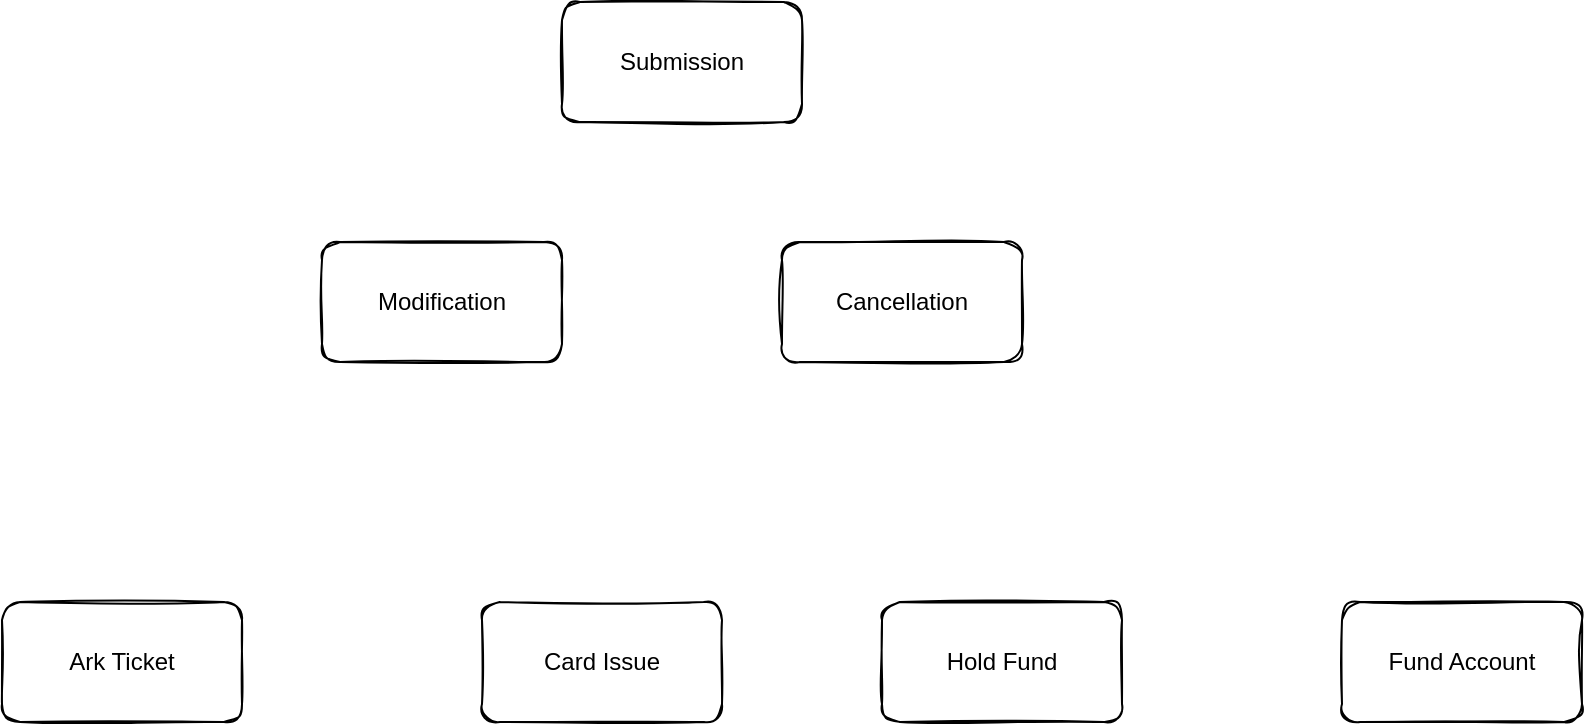 <mxfile version="20.2.4" type="github" pages="3">
  <diagram id="u8Yng3PtaQs-9w0VIbBT" name="第 1 页">
    <mxGraphModel dx="2249" dy="762" grid="1" gridSize="10" guides="1" tooltips="1" connect="1" arrows="1" fold="1" page="1" pageScale="1" pageWidth="827" pageHeight="1169" math="0" shadow="0">
      <root>
        <mxCell id="0" />
        <mxCell id="1" parent="0" />
        <mxCell id="WqMdf7LKfBqwIOFi1pSn-1" value="Submission" style="rounded=1;whiteSpace=wrap;html=1;sketch=1;" parent="1" vertex="1">
          <mxGeometry x="150" y="160" width="120" height="60" as="geometry" />
        </mxCell>
        <mxCell id="WqMdf7LKfBqwIOFi1pSn-2" value="Modification" style="rounded=1;whiteSpace=wrap;html=1;sketch=1;" parent="1" vertex="1">
          <mxGeometry x="30" y="280" width="120" height="60" as="geometry" />
        </mxCell>
        <mxCell id="WqMdf7LKfBqwIOFi1pSn-3" value="Cancellation" style="rounded=1;whiteSpace=wrap;html=1;sketch=1;" parent="1" vertex="1">
          <mxGeometry x="260" y="280" width="120" height="60" as="geometry" />
        </mxCell>
        <mxCell id="WqMdf7LKfBqwIOFi1pSn-4" value="Ark Ticket" style="rounded=1;whiteSpace=wrap;html=1;sketch=1;" parent="1" vertex="1">
          <mxGeometry x="-130" y="460" width="120" height="60" as="geometry" />
        </mxCell>
        <mxCell id="WqMdf7LKfBqwIOFi1pSn-5" value="Card Issue" style="rounded=1;whiteSpace=wrap;html=1;sketch=1;" parent="1" vertex="1">
          <mxGeometry x="110" y="460" width="120" height="60" as="geometry" />
        </mxCell>
        <mxCell id="WqMdf7LKfBqwIOFi1pSn-6" value="Hold Fund" style="rounded=1;whiteSpace=wrap;html=1;sketch=1;" parent="1" vertex="1">
          <mxGeometry x="310" y="460" width="120" height="60" as="geometry" />
        </mxCell>
        <mxCell id="WqMdf7LKfBqwIOFi1pSn-7" value="Fund Account" style="rounded=1;whiteSpace=wrap;html=1;sketch=1;" parent="1" vertex="1">
          <mxGeometry x="540" y="460" width="120" height="60" as="geometry" />
        </mxCell>
      </root>
    </mxGraphModel>
  </diagram>
  <diagram id="odjuFVpViBTbv5-MITZq" name="第 2 页">
    <mxGraphModel dx="1422" dy="762" grid="1" gridSize="10" guides="1" tooltips="1" connect="1" arrows="1" fold="1" page="1" pageScale="1" pageWidth="827" pageHeight="1169" math="0" shadow="0">
      <root>
        <mxCell id="0" />
        <mxCell id="1" parent="0" />
        <mxCell id="k8LIPY5yK9W-XJEOgbBG-1" value="校验&lt;font size=&quot;1&quot;&gt;本地业务是否可以销户&lt;/font&gt;" style="rounded=1;whiteSpace=wrap;html=1;sketch=1;" parent="1" vertex="1">
          <mxGeometry x="280" y="90" width="120" height="60" as="geometry" />
        </mxCell>
        <mxCell id="k8LIPY5yK9W-XJEOgbBG-2" value="校验核心是否可以销户" style="rounded=1;whiteSpace=wrap;html=1;sketch=1;fontSize=13;" parent="1" vertex="1">
          <mxGeometry x="280" y="210" width="120" height="60" as="geometry" />
        </mxCell>
        <mxCell id="k8LIPY5yK9W-XJEOgbBG-3" value="校验是否需要延期销户" style="rounded=1;whiteSpace=wrap;html=1;sketch=1;fontSize=13;" parent="1" vertex="1">
          <mxGeometry x="280" y="330" width="120" height="60" as="geometry" />
        </mxCell>
        <mxCell id="k8LIPY5yK9W-XJEOgbBG-4" value="校验贷款" style="rounded=1;whiteSpace=wrap;html=1;sketch=1;fontSize=13;" parent="1" vertex="1">
          <mxGeometry x="280" y="450" width="120" height="60" as="geometry" />
        </mxCell>
        <mxCell id="k8LIPY5yK9W-XJEOgbBG-5" value="校验是否转到AM&amp;nbsp;Team&amp;nbsp;Pool" style="rounded=1;whiteSpace=wrap;html=1;sketch=1;fontSize=13;" parent="1" vertex="1">
          <mxGeometry x="280" y="570" width="120" height="60" as="geometry" />
        </mxCell>
        <mxCell id="k8LIPY5yK9W-XJEOgbBG-6" value="（销户销卡）提交审批单节点" style="rounded=1;whiteSpace=wrap;html=1;sketch=1;fontSize=13;" parent="1" vertex="1">
          <mxGeometry x="280" y="690" width="120" height="60" as="geometry" />
        </mxCell>
        <mxCell id="k8LIPY5yK9W-XJEOgbBG-7" value="销户" style="rounded=1;whiteSpace=wrap;html=1;sketch=1;fontSize=13;" parent="1" vertex="1">
          <mxGeometry x="280" y="940" width="120" height="60" as="geometry" />
        </mxCell>
        <mxCell id="k8LIPY5yK9W-XJEOgbBG-8" value="销卡" style="rounded=1;whiteSpace=wrap;html=1;sketch=1;fontSize=13;" parent="1" vertex="1">
          <mxGeometry x="280" y="820" width="120" height="60" as="geometry" />
        </mxCell>
        <mxCell id="k8LIPY5yK9W-XJEOgbBG-9" value="（结束）提交审批" style="rounded=1;whiteSpace=wrap;html=1;sketch=1;fontSize=13;" parent="1" vertex="1">
          <mxGeometry x="280" y="1060" width="120" height="60" as="geometry" />
        </mxCell>
        <mxCell id="k8LIPY5yK9W-XJEOgbBG-10" value="发送消息" style="rounded=1;whiteSpace=wrap;html=1;sketch=1;fontSize=13;" parent="1" vertex="1">
          <mxGeometry x="280" y="1169" width="120" height="60" as="geometry" />
        </mxCell>
      </root>
    </mxGraphModel>
  </diagram>
  <diagram id="Tcn1HbDICDlZyZ-NV6r3" name="第 3 页">
    <mxGraphModel dx="1422" dy="762" grid="1" gridSize="10" guides="1" tooltips="1" connect="1" arrows="1" fold="1" page="1" pageScale="1" pageWidth="827" pageHeight="1169" math="0" shadow="0">
      <root>
        <mxCell id="0" />
        <mxCell id="1" parent="0" />
        <mxCell id="L26kZHWOlHF_eoF2IO_w-14" style="edgeStyle=orthogonalEdgeStyle;rounded=0;orthogonalLoop=1;jettySize=auto;html=1;exitX=0.5;exitY=1;exitDx=0;exitDy=0;" edge="1" parent="1" source="L26kZHWOlHF_eoF2IO_w-1" target="L26kZHWOlHF_eoF2IO_w-3">
          <mxGeometry relative="1" as="geometry" />
        </mxCell>
        <mxCell id="L26kZHWOlHF_eoF2IO_w-42" style="edgeStyle=orthogonalEdgeStyle;rounded=0;orthogonalLoop=1;jettySize=auto;html=1;exitX=1;exitY=0.5;exitDx=0;exitDy=0;" edge="1" parent="1" source="L26kZHWOlHF_eoF2IO_w-1" target="L26kZHWOlHF_eoF2IO_w-2">
          <mxGeometry relative="1" as="geometry" />
        </mxCell>
        <mxCell id="L26kZHWOlHF_eoF2IO_w-1" value="submision" style="rounded=1;whiteSpace=wrap;html=1;sketch=1;fillColor=#f8cecc;strokeColor=#b85450;" vertex="1" parent="1">
          <mxGeometry x="320" y="80" width="120" height="60" as="geometry" />
        </mxCell>
        <mxCell id="L26kZHWOlHF_eoF2IO_w-2" value="提交：当前团队编码&lt;br&gt;操作：当前团队编码&lt;br&gt;角色：checker&lt;br&gt;开关：Y" style="shape=parallelogram;perimeter=parallelogramPerimeter;whiteSpace=wrap;html=1;fixedSize=1;sketch=1;fillColor=#ffe6cc;strokeColor=#d79b00;" vertex="1" parent="1">
          <mxGeometry x="560" y="80" width="270" height="60" as="geometry" />
        </mxCell>
        <mxCell id="L26kZHWOlHF_eoF2IO_w-5" style="edgeStyle=orthogonalEdgeStyle;rounded=0;orthogonalLoop=1;jettySize=auto;html=1;exitX=1;exitY=0.5;exitDx=0;exitDy=0;" edge="1" parent="1" source="L26kZHWOlHF_eoF2IO_w-3" target="L26kZHWOlHF_eoF2IO_w-4">
          <mxGeometry relative="1" as="geometry" />
        </mxCell>
        <mxCell id="L26kZHWOlHF_eoF2IO_w-15" style="edgeStyle=orthogonalEdgeStyle;rounded=0;orthogonalLoop=1;jettySize=auto;html=1;exitX=0.5;exitY=1;exitDx=0;exitDy=0;" edge="1" parent="1" source="L26kZHWOlHF_eoF2IO_w-3" target="L26kZHWOlHF_eoF2IO_w-9">
          <mxGeometry relative="1" as="geometry" />
        </mxCell>
        <mxCell id="L26kZHWOlHF_eoF2IO_w-3" value="team pool" style="rounded=1;whiteSpace=wrap;html=1;sketch=1;fillColor=#f8cecc;strokeColor=#b85450;" vertex="1" parent="1">
          <mxGeometry x="320" y="210" width="120" height="60" as="geometry" />
        </mxCell>
        <mxCell id="L26kZHWOlHF_eoF2IO_w-4" value="角色--&amp;gt;maker" style="shape=parallelogram;perimeter=parallelogramPerimeter;whiteSpace=wrap;html=1;fixedSize=1;sketch=1;fillColor=#ffe6cc;strokeColor=#d79b00;" vertex="1" parent="1">
          <mxGeometry x="560" y="210" width="270" height="60" as="geometry" />
        </mxCell>
        <mxCell id="L26kZHWOlHF_eoF2IO_w-6" value="审批/拒绝" style="text;html=1;align=center;verticalAlign=middle;resizable=0;points=[];autosize=1;strokeColor=none;fillColor=none;" vertex="1" parent="1">
          <mxGeometry x="465" y="190" width="70" height="30" as="geometry" />
        </mxCell>
        <mxCell id="L26kZHWOlHF_eoF2IO_w-11" style="edgeStyle=orthogonalEdgeStyle;rounded=0;orthogonalLoop=1;jettySize=auto;html=1;exitX=1;exitY=0.5;exitDx=0;exitDy=0;" edge="1" parent="1" source="L26kZHWOlHF_eoF2IO_w-9" target="L26kZHWOlHF_eoF2IO_w-10">
          <mxGeometry relative="1" as="geometry" />
        </mxCell>
        <mxCell id="L26kZHWOlHF_eoF2IO_w-16" style="edgeStyle=orthogonalEdgeStyle;rounded=0;orthogonalLoop=1;jettySize=auto;html=1;exitX=0.5;exitY=1;exitDx=0;exitDy=0;" edge="1" parent="1" source="L26kZHWOlHF_eoF2IO_w-9" target="L26kZHWOlHF_eoF2IO_w-13">
          <mxGeometry relative="1" as="geometry" />
        </mxCell>
        <mxCell id="L26kZHWOlHF_eoF2IO_w-9" value="pending&amp;nbsp;list" style="rounded=1;whiteSpace=wrap;html=1;sketch=1;fillColor=#f8cecc;strokeColor=#b85450;" vertex="1" parent="1">
          <mxGeometry x="320" y="340" width="120" height="60" as="geometry" />
        </mxCell>
        <mxCell id="L26kZHWOlHF_eoF2IO_w-10" value="角色--&amp;gt;checker" style="shape=parallelogram;perimeter=parallelogramPerimeter;whiteSpace=wrap;html=1;fixedSize=1;sketch=1;fillColor=#ffe6cc;strokeColor=#d79b00;" vertex="1" parent="1">
          <mxGeometry x="550" y="340" width="270" height="60" as="geometry" />
        </mxCell>
        <mxCell id="L26kZHWOlHF_eoF2IO_w-12" value="修改" style="text;html=1;align=center;verticalAlign=middle;resizable=0;points=[];autosize=1;strokeColor=none;fillColor=none;" vertex="1" parent="1">
          <mxGeometry x="475" y="335" width="50" height="30" as="geometry" />
        </mxCell>
        <mxCell id="L26kZHWOlHF_eoF2IO_w-19" style="edgeStyle=orthogonalEdgeStyle;rounded=0;orthogonalLoop=1;jettySize=auto;html=1;exitX=0.5;exitY=1;exitDx=0;exitDy=0;" edge="1" parent="1" source="L26kZHWOlHF_eoF2IO_w-13" target="L26kZHWOlHF_eoF2IO_w-18">
          <mxGeometry relative="1" as="geometry" />
        </mxCell>
        <mxCell id="L26kZHWOlHF_eoF2IO_w-32" style="edgeStyle=orthogonalEdgeStyle;rounded=0;orthogonalLoop=1;jettySize=auto;html=1;exitX=1;exitY=0.5;exitDx=0;exitDy=0;entryX=0.5;entryY=0;entryDx=0;entryDy=0;" edge="1" parent="1" source="L26kZHWOlHF_eoF2IO_w-13" target="L26kZHWOlHF_eoF2IO_w-35">
          <mxGeometry relative="1" as="geometry">
            <mxPoint x="490" y="950" as="targetPoint" />
            <Array as="points">
              <mxPoint x="900" y="500" />
              <mxPoint x="900" y="940" />
              <mxPoint x="380" y="940" />
            </Array>
          </mxGeometry>
        </mxCell>
        <mxCell id="L26kZHWOlHF_eoF2IO_w-13" value="Job" style="shape=process;whiteSpace=wrap;html=1;backgroundOutline=1;sketch=1;" vertex="1" parent="1">
          <mxGeometry x="320" y="470" width="120" height="60" as="geometry" />
        </mxCell>
        <mxCell id="L26kZHWOlHF_eoF2IO_w-21" style="edgeStyle=orthogonalEdgeStyle;rounded=0;orthogonalLoop=1;jettySize=auto;html=1;exitX=0.5;exitY=1;exitDx=0;exitDy=0;" edge="1" parent="1" source="L26kZHWOlHF_eoF2IO_w-18" target="L26kZHWOlHF_eoF2IO_w-20">
          <mxGeometry relative="1" as="geometry" />
        </mxCell>
        <mxCell id="L26kZHWOlHF_eoF2IO_w-23" style="edgeStyle=orthogonalEdgeStyle;rounded=0;orthogonalLoop=1;jettySize=auto;html=1;exitX=1;exitY=0.5;exitDx=0;exitDy=0;" edge="1" parent="1" source="L26kZHWOlHF_eoF2IO_w-18" target="L26kZHWOlHF_eoF2IO_w-22">
          <mxGeometry relative="1" as="geometry" />
        </mxCell>
        <mxCell id="L26kZHWOlHF_eoF2IO_w-63" style="edgeStyle=orthogonalEdgeStyle;rounded=0;orthogonalLoop=1;jettySize=auto;html=1;exitX=1;exitY=0.5;exitDx=0;exitDy=0;entryX=0;entryY=0.5;entryDx=0;entryDy=0;" edge="1" parent="1" source="L26kZHWOlHF_eoF2IO_w-18" target="L26kZHWOlHF_eoF2IO_w-58">
          <mxGeometry relative="1" as="geometry" />
        </mxCell>
        <mxCell id="L26kZHWOlHF_eoF2IO_w-18" value="Ark Ticket&lt;br&gt;Card Issue&lt;br&gt;Hold Fund&lt;br&gt;Fund Account" style="rhombus;whiteSpace=wrap;html=1;sketch=1;" vertex="1" parent="1">
          <mxGeometry x="295" y="600" width="170" height="110" as="geometry" />
        </mxCell>
        <mxCell id="L26kZHWOlHF_eoF2IO_w-26" style="edgeStyle=orthogonalEdgeStyle;rounded=0;orthogonalLoop=1;jettySize=auto;html=1;exitX=1;exitY=0.5;exitDx=0;exitDy=0;" edge="1" parent="1" source="L26kZHWOlHF_eoF2IO_w-20" target="L26kZHWOlHF_eoF2IO_w-25">
          <mxGeometry relative="1" as="geometry" />
        </mxCell>
        <mxCell id="L26kZHWOlHF_eoF2IO_w-29" style="edgeStyle=orthogonalEdgeStyle;rounded=0;orthogonalLoop=1;jettySize=auto;html=1;exitX=0;exitY=0.5;exitDx=0;exitDy=0;entryX=0;entryY=0.5;entryDx=0;entryDy=0;" edge="1" parent="1" source="L26kZHWOlHF_eoF2IO_w-20" target="L26kZHWOlHF_eoF2IO_w-9">
          <mxGeometry relative="1" as="geometry">
            <Array as="points">
              <mxPoint x="130" y="810" />
              <mxPoint x="130" y="370" />
            </Array>
          </mxGeometry>
        </mxCell>
        <mxCell id="L26kZHWOlHF_eoF2IO_w-20" value="team pool" style="rounded=1;whiteSpace=wrap;html=1;sketch=1;fillColor=#f8cecc;strokeColor=#b85450;" vertex="1" parent="1">
          <mxGeometry x="320" y="780" width="120" height="60" as="geometry" />
        </mxCell>
        <mxCell id="L26kZHWOlHF_eoF2IO_w-25" value="角色--&amp;gt;maker" style="shape=parallelogram;perimeter=parallelogramPerimeter;whiteSpace=wrap;html=1;fixedSize=1;sketch=1;fillColor=#dae8fc;strokeColor=#6c8ebf;" vertex="1" parent="1">
          <mxGeometry x="560" y="780" width="270" height="60" as="geometry" />
        </mxCell>
        <mxCell id="L26kZHWOlHF_eoF2IO_w-27" value="审批" style="text;html=1;align=center;verticalAlign=middle;resizable=0;points=[];autosize=1;strokeColor=none;fillColor=none;" vertex="1" parent="1">
          <mxGeometry x="475" y="775" width="50" height="30" as="geometry" />
        </mxCell>
        <mxCell id="L26kZHWOlHF_eoF2IO_w-40" style="edgeStyle=orthogonalEdgeStyle;rounded=0;orthogonalLoop=1;jettySize=auto;html=1;exitX=1;exitY=0.5;exitDx=0;exitDy=0;" edge="1" parent="1" source="L26kZHWOlHF_eoF2IO_w-30" target="L26kZHWOlHF_eoF2IO_w-39">
          <mxGeometry relative="1" as="geometry" />
        </mxCell>
        <mxCell id="L26kZHWOlHF_eoF2IO_w-43" style="edgeStyle=orthogonalEdgeStyle;rounded=0;orthogonalLoop=1;jettySize=auto;html=1;exitX=0.5;exitY=1;exitDx=0;exitDy=0;" edge="1" parent="1" source="L26kZHWOlHF_eoF2IO_w-30" target="L26kZHWOlHF_eoF2IO_w-34">
          <mxGeometry relative="1" as="geometry" />
        </mxCell>
        <mxCell id="L26kZHWOlHF_eoF2IO_w-30" value="Management List" style="rounded=1;whiteSpace=wrap;html=1;sketch=1;fillColor=#f8cecc;strokeColor=#b85450;" vertex="1" parent="1">
          <mxGeometry x="320" y="1160" width="120" height="60" as="geometry" />
        </mxCell>
        <mxCell id="L26kZHWOlHF_eoF2IO_w-45" style="edgeStyle=orthogonalEdgeStyle;rounded=0;orthogonalLoop=1;jettySize=auto;html=1;exitX=1;exitY=0.5;exitDx=0;exitDy=0;" edge="1" parent="1" source="L26kZHWOlHF_eoF2IO_w-34" target="L26kZHWOlHF_eoF2IO_w-56">
          <mxGeometry relative="1" as="geometry">
            <mxPoint x="570" y="1320" as="targetPoint" />
          </mxGeometry>
        </mxCell>
        <mxCell id="L26kZHWOlHF_eoF2IO_w-34" value="team pool" style="rounded=1;whiteSpace=wrap;html=1;sketch=1;fillColor=#f8cecc;strokeColor=#b85450;" vertex="1" parent="1">
          <mxGeometry x="320" y="1290" width="120" height="60" as="geometry" />
        </mxCell>
        <mxCell id="L26kZHWOlHF_eoF2IO_w-36" style="edgeStyle=orthogonalEdgeStyle;rounded=0;orthogonalLoop=1;jettySize=auto;html=1;exitX=0.5;exitY=1;exitDx=0;exitDy=0;" edge="1" parent="1" source="L26kZHWOlHF_eoF2IO_w-35" target="L26kZHWOlHF_eoF2IO_w-30">
          <mxGeometry relative="1" as="geometry" />
        </mxCell>
        <mxCell id="L26kZHWOlHF_eoF2IO_w-38" style="edgeStyle=orthogonalEdgeStyle;rounded=0;orthogonalLoop=1;jettySize=auto;html=1;exitX=1;exitY=0.5;exitDx=0;exitDy=0;entryX=0;entryY=0.5;entryDx=0;entryDy=0;" edge="1" parent="1" source="L26kZHWOlHF_eoF2IO_w-35" target="L26kZHWOlHF_eoF2IO_w-37">
          <mxGeometry relative="1" as="geometry" />
        </mxCell>
        <mxCell id="L26kZHWOlHF_eoF2IO_w-68" style="edgeStyle=orthogonalEdgeStyle;rounded=0;orthogonalLoop=1;jettySize=auto;html=1;exitX=1;exitY=0.5;exitDx=0;exitDy=0;" edge="1" parent="1" source="L26kZHWOlHF_eoF2IO_w-35" target="L26kZHWOlHF_eoF2IO_w-65">
          <mxGeometry relative="1" as="geometry" />
        </mxCell>
        <mxCell id="L26kZHWOlHF_eoF2IO_w-35" value="转账工单" style="rhombus;whiteSpace=wrap;html=1;sketch=1;" vertex="1" parent="1">
          <mxGeometry x="305" y="990" width="150" height="100" as="geometry" />
        </mxCell>
        <mxCell id="L26kZHWOlHF_eoF2IO_w-39" value="角色--&amp;gt;checker" style="shape=parallelogram;perimeter=parallelogramPerimeter;whiteSpace=wrap;html=1;fixedSize=1;sketch=1;fillColor=#d5e8d4;strokeColor=#82b366;" vertex="1" parent="1">
          <mxGeometry x="560" y="1160" width="270" height="60" as="geometry" />
        </mxCell>
        <mxCell id="L26kZHWOlHF_eoF2IO_w-41" value="修改" style="text;html=1;align=center;verticalAlign=middle;resizable=0;points=[];autosize=1;strokeColor=none;fillColor=none;" vertex="1" parent="1">
          <mxGeometry x="475" y="1145" width="50" height="30" as="geometry" />
        </mxCell>
        <mxCell id="L26kZHWOlHF_eoF2IO_w-46" value="新增" style="rounded=0;whiteSpace=wrap;html=1;sketch=1;fillColor=#f5f5f5;gradientColor=#b3b3b3;strokeColor=#666666;" vertex="1" parent="1">
          <mxGeometry x="800" y="100" width="70" height="30" as="geometry" />
        </mxCell>
        <mxCell id="L26kZHWOlHF_eoF2IO_w-47" value="修改" style="rounded=0;whiteSpace=wrap;html=1;sketch=1;fillColor=#f5f5f5;gradientColor=#b3b3b3;strokeColor=#666666;" vertex="1" parent="1">
          <mxGeometry x="810" y="230" width="70" height="30" as="geometry" />
        </mxCell>
        <mxCell id="L26kZHWOlHF_eoF2IO_w-49" value="修改" style="rounded=0;whiteSpace=wrap;html=1;sketch=1;fillColor=#f5f5f5;gradientColor=#b3b3b3;strokeColor=#666666;" vertex="1" parent="1">
          <mxGeometry x="800" y="355" width="70" height="30" as="geometry" />
        </mxCell>
        <mxCell id="L26kZHWOlHF_eoF2IO_w-51" value="修改" style="rounded=0;whiteSpace=wrap;html=1;sketch=1;fillColor=#f5f5f5;gradientColor=#b3b3b3;strokeColor=#666666;" vertex="1" parent="1">
          <mxGeometry x="800" y="795" width="70" height="30" as="geometry" />
        </mxCell>
        <mxCell id="L26kZHWOlHF_eoF2IO_w-53" value="修改" style="rounded=0;whiteSpace=wrap;html=1;sketch=1;fillColor=#f5f5f5;gradientColor=#b3b3b3;strokeColor=#666666;" vertex="1" parent="1">
          <mxGeometry x="800" y="1180" width="70" height="30" as="geometry" />
        </mxCell>
        <mxCell id="L26kZHWOlHF_eoF2IO_w-54" value="审批/拒绝" style="text;html=1;align=center;verticalAlign=middle;resizable=0;points=[];autosize=1;strokeColor=none;fillColor=none;" vertex="1" parent="1">
          <mxGeometry x="455" y="1280" width="70" height="30" as="geometry" />
        </mxCell>
        <mxCell id="L26kZHWOlHF_eoF2IO_w-56" value="开关--&amp;gt;N" style="shape=parallelogram;perimeter=parallelogramPerimeter;whiteSpace=wrap;html=1;fixedSize=1;sketch=1;fillColor=#d5e8d4;strokeColor=#82b366;" vertex="1" parent="1">
          <mxGeometry x="560" y="1290" width="270" height="60" as="geometry" />
        </mxCell>
        <mxCell id="L26kZHWOlHF_eoF2IO_w-55" value="修改" style="rounded=0;whiteSpace=wrap;html=1;sketch=1;fillColor=#f5f5f5;gradientColor=#b3b3b3;strokeColor=#666666;" vertex="1" parent="1">
          <mxGeometry x="800" y="1310" width="70" height="30" as="geometry" />
        </mxCell>
        <mxCell id="L26kZHWOlHF_eoF2IO_w-61" value="" style="group" vertex="1" connectable="0" parent="1">
          <mxGeometry x="570" y="670" width="300" height="60" as="geometry" />
        </mxCell>
        <mxCell id="L26kZHWOlHF_eoF2IO_w-22" value="提交：订单团队编码&lt;br&gt;操作：审批团队编码（AM）&lt;br&gt;角色：checker&lt;br&gt;开关：Y" style="shape=parallelogram;perimeter=parallelogramPerimeter;whiteSpace=wrap;html=1;fixedSize=1;sketch=1;fillColor=#dae8fc;strokeColor=#6c8ebf;" vertex="1" parent="L26kZHWOlHF_eoF2IO_w-61">
          <mxGeometry width="270" height="60" as="geometry" />
        </mxCell>
        <mxCell id="L26kZHWOlHF_eoF2IO_w-50" value="新增" style="rounded=0;whiteSpace=wrap;html=1;sketch=1;fillColor=#f5f5f5;gradientColor=#b3b3b3;strokeColor=#666666;" vertex="1" parent="L26kZHWOlHF_eoF2IO_w-61">
          <mxGeometry x="230" y="15" width="70" height="30" as="geometry" />
        </mxCell>
        <mxCell id="L26kZHWOlHF_eoF2IO_w-62" value="" style="group" vertex="1" connectable="0" parent="1">
          <mxGeometry x="570" y="570" width="310" height="60" as="geometry" />
        </mxCell>
        <mxCell id="L26kZHWOlHF_eoF2IO_w-58" value="开关--&amp;gt;N" style="shape=parallelogram;perimeter=parallelogramPerimeter;whiteSpace=wrap;html=1;fixedSize=1;sketch=1;fillColor=#ffe6cc;strokeColor=#d79b00;" vertex="1" parent="L26kZHWOlHF_eoF2IO_w-62">
          <mxGeometry width="270" height="60" as="geometry" />
        </mxCell>
        <mxCell id="L26kZHWOlHF_eoF2IO_w-59" value="修改" style="rounded=0;whiteSpace=wrap;html=1;sketch=1;fillColor=#f5f5f5;gradientColor=#b3b3b3;strokeColor=#666666;" vertex="1" parent="L26kZHWOlHF_eoF2IO_w-62">
          <mxGeometry x="240" y="15" width="70" height="30" as="geometry" />
        </mxCell>
        <mxCell id="L26kZHWOlHF_eoF2IO_w-64" value="" style="group" vertex="1" connectable="0" parent="1">
          <mxGeometry x="560" y="970" width="310" height="60" as="geometry" />
        </mxCell>
        <mxCell id="L26kZHWOlHF_eoF2IO_w-65" value="开关--&amp;gt;N" style="shape=parallelogram;perimeter=parallelogramPerimeter;whiteSpace=wrap;html=1;fixedSize=1;sketch=1;fillColor=#ffe6cc;strokeColor=#d79b00;" vertex="1" parent="L26kZHWOlHF_eoF2IO_w-64">
          <mxGeometry width="270" height="60" as="geometry" />
        </mxCell>
        <mxCell id="L26kZHWOlHF_eoF2IO_w-66" value="修改" style="rounded=0;whiteSpace=wrap;html=1;sketch=1;fillColor=#f5f5f5;gradientColor=#b3b3b3;strokeColor=#666666;" vertex="1" parent="L26kZHWOlHF_eoF2IO_w-64">
          <mxGeometry x="240" y="15" width="70" height="30" as="geometry" />
        </mxCell>
        <mxCell id="L26kZHWOlHF_eoF2IO_w-67" value="" style="group" vertex="1" connectable="0" parent="1">
          <mxGeometry x="560" y="1060" width="310" height="60" as="geometry" />
        </mxCell>
        <mxCell id="L26kZHWOlHF_eoF2IO_w-37" value="提交：订单团队编码&lt;br&gt;操作：CS/AM团队编码&lt;br&gt;角色：maker&lt;br&gt;开关：Y" style="shape=parallelogram;perimeter=parallelogramPerimeter;whiteSpace=wrap;html=1;fixedSize=1;sketch=1;fillColor=#d5e8d4;strokeColor=#82b366;" vertex="1" parent="L26kZHWOlHF_eoF2IO_w-67">
          <mxGeometry width="270" height="60" as="geometry" />
        </mxCell>
        <mxCell id="L26kZHWOlHF_eoF2IO_w-52" value="新增" style="rounded=0;whiteSpace=wrap;html=1;sketch=1;fillColor=#f5f5f5;gradientColor=#b3b3b3;strokeColor=#666666;" vertex="1" parent="L26kZHWOlHF_eoF2IO_w-67">
          <mxGeometry x="240" y="15" width="70" height="30" as="geometry" />
        </mxCell>
      </root>
    </mxGraphModel>
  </diagram>
</mxfile>
